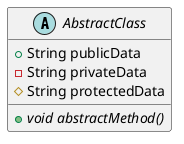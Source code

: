 @startuml
abstract class AbstractClass {
    + String publicData
    - String privateData
    # String protectedData

    + {abstract} void abstractMethod()
}
@enduml
